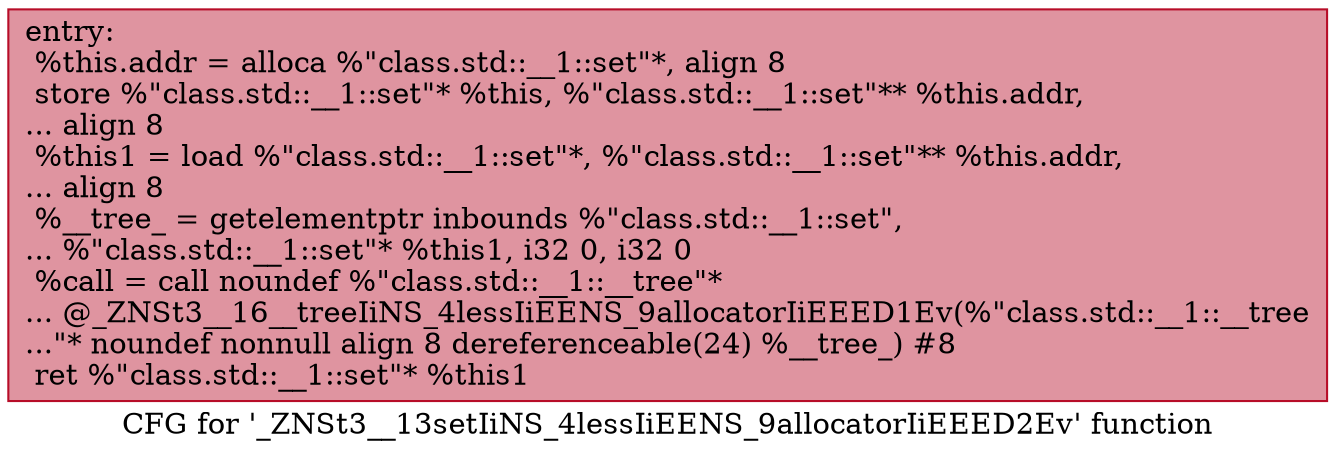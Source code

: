 digraph "CFG for '_ZNSt3__13setIiNS_4lessIiEENS_9allocatorIiEEED2Ev' function" {
	label="CFG for '_ZNSt3__13setIiNS_4lessIiEENS_9allocatorIiEEED2Ev' function";

	Node0x600002550f80 [shape=record,color="#b70d28ff", style=filled, fillcolor="#b70d2870",label="{entry:\l  %this.addr = alloca %\"class.std::__1::set\"*, align 8\l  store %\"class.std::__1::set\"* %this, %\"class.std::__1::set\"** %this.addr,\l... align 8\l  %this1 = load %\"class.std::__1::set\"*, %\"class.std::__1::set\"** %this.addr,\l... align 8\l  %__tree_ = getelementptr inbounds %\"class.std::__1::set\",\l... %\"class.std::__1::set\"* %this1, i32 0, i32 0\l  %call = call noundef %\"class.std::__1::__tree\"*\l... @_ZNSt3__16__treeIiNS_4lessIiEENS_9allocatorIiEEED1Ev(%\"class.std::__1::__tree\l...\"* noundef nonnull align 8 dereferenceable(24) %__tree_) #8\l  ret %\"class.std::__1::set\"* %this1\l}"];
}

